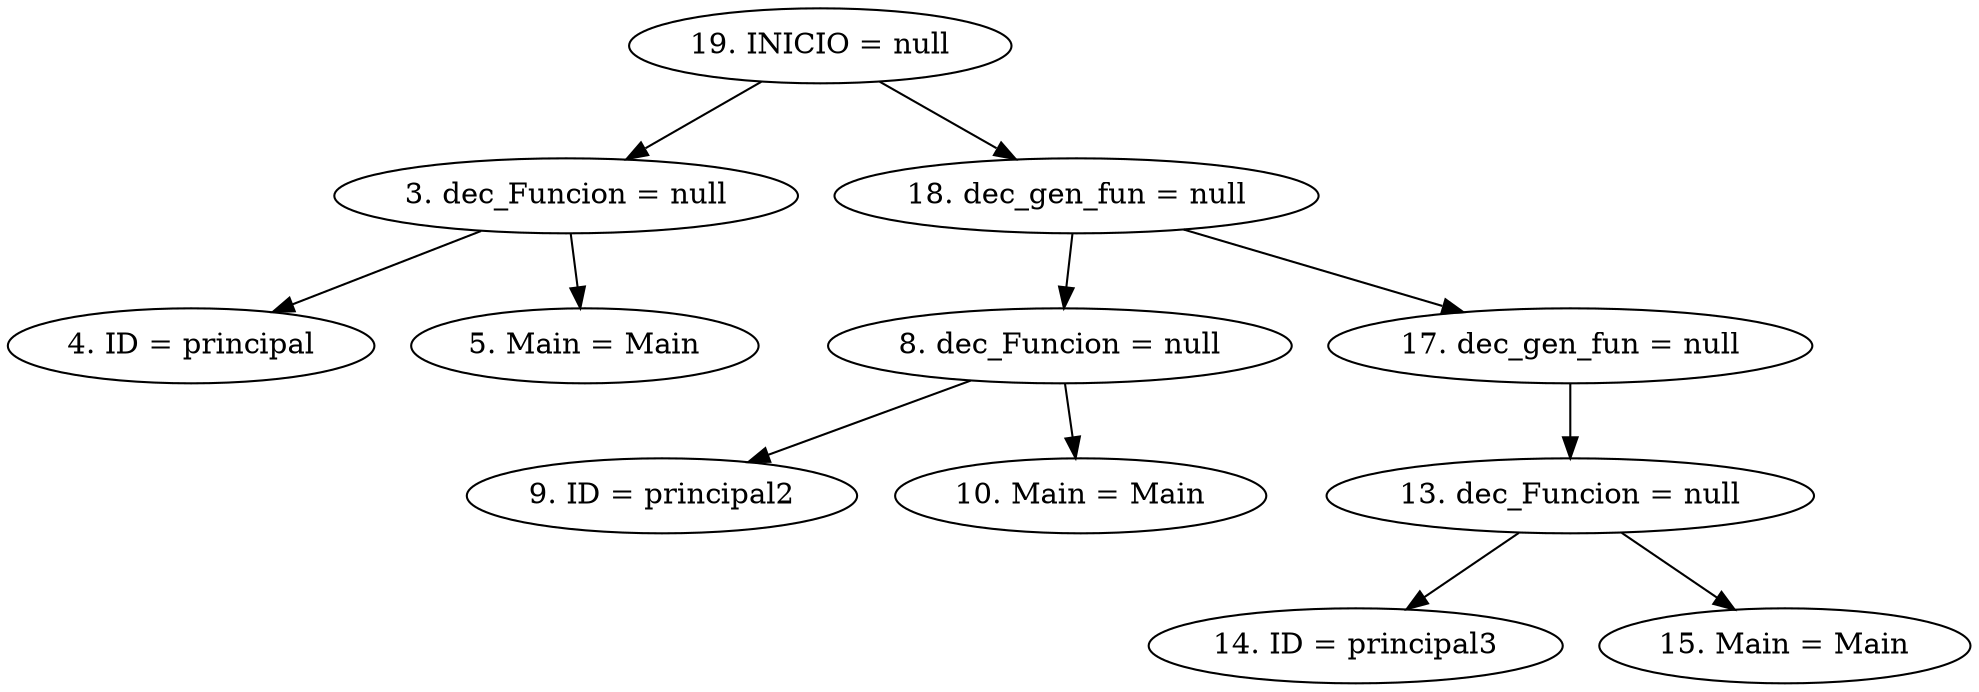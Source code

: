 digraph G {
"19. INICIO = null"->"3. dec_Funcion = null"
"3. dec_Funcion = null"->"4. ID = principal"
"3. dec_Funcion = null"->"5. Main = Main"
"19. INICIO = null"->"18. dec_gen_fun = null"
"18. dec_gen_fun = null"->"8. dec_Funcion = null"
"8. dec_Funcion = null"->"9. ID = principal2"
"8. dec_Funcion = null"->"10. Main = Main"
"18. dec_gen_fun = null"->"17. dec_gen_fun = null"
"17. dec_gen_fun = null"->"13. dec_Funcion = null"
"13. dec_Funcion = null"->"14. ID = principal3"
"13. dec_Funcion = null"->"15. Main = Main"


}
